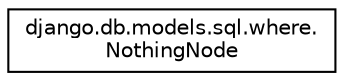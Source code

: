 digraph "Graphical Class Hierarchy"
{
 // LATEX_PDF_SIZE
  edge [fontname="Helvetica",fontsize="10",labelfontname="Helvetica",labelfontsize="10"];
  node [fontname="Helvetica",fontsize="10",shape=record];
  rankdir="LR";
  Node0 [label="django.db.models.sql.where.\lNothingNode",height=0.2,width=0.4,color="black", fillcolor="white", style="filled",URL="$d2/daf/classdjango_1_1db_1_1models_1_1sql_1_1where_1_1_nothing_node.html",tooltip=" "];
}
